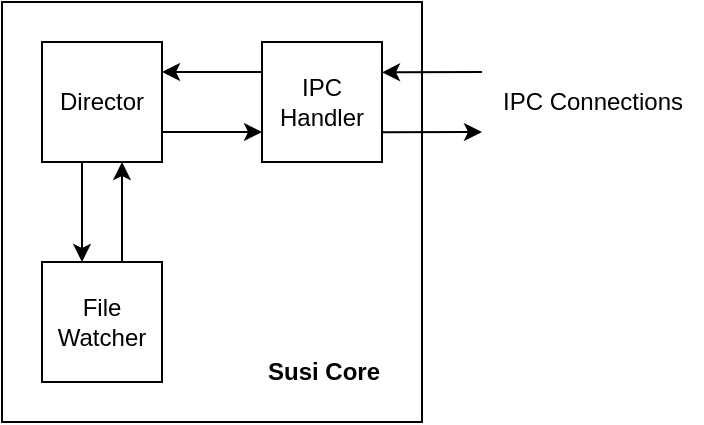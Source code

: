 <mxfile version="24.0.4" type="device">
  <diagram name="Page-1" id="TOHCNXvHcT2LT87kQPW1">
    <mxGraphModel dx="607" dy="396" grid="1" gridSize="10" guides="1" tooltips="1" connect="1" arrows="1" fold="1" page="1" pageScale="1" pageWidth="850" pageHeight="1100" math="0" shadow="0">
      <root>
        <mxCell id="0" />
        <mxCell id="1" parent="0" />
        <mxCell id="DrANuQYDPfBoonbdJ91k-8" value="" style="rounded=0;whiteSpace=wrap;html=1;" parent="1" vertex="1">
          <mxGeometry x="20" y="20" width="210" height="210" as="geometry" />
        </mxCell>
        <mxCell id="DrANuQYDPfBoonbdJ91k-1" value="Director" style="rounded=0;whiteSpace=wrap;html=1;" parent="1" vertex="1">
          <mxGeometry x="40" y="40" width="60" height="60" as="geometry" />
        </mxCell>
        <mxCell id="DrANuQYDPfBoonbdJ91k-2" value="IPC Handler" style="rounded=0;whiteSpace=wrap;html=1;" parent="1" vertex="1">
          <mxGeometry x="150" y="40" width="60" height="60" as="geometry" />
        </mxCell>
        <mxCell id="DrANuQYDPfBoonbdJ91k-3" value="File Watcher" style="rounded=0;whiteSpace=wrap;html=1;" parent="1" vertex="1">
          <mxGeometry x="40" y="150" width="60" height="60" as="geometry" />
        </mxCell>
        <mxCell id="DrANuQYDPfBoonbdJ91k-4" value="" style="endArrow=classic;html=1;rounded=0;exitX=1;exitY=0.25;exitDx=0;exitDy=0;entryX=0;entryY=0.25;entryDx=0;entryDy=0;" parent="1" edge="1">
          <mxGeometry width="50" height="50" relative="1" as="geometry">
            <mxPoint x="100.0" y="85.0" as="sourcePoint" />
            <mxPoint x="150.0" y="85.0" as="targetPoint" />
          </mxGeometry>
        </mxCell>
        <mxCell id="DrANuQYDPfBoonbdJ91k-5" value="" style="endArrow=classic;html=1;rounded=0;entryX=1;entryY=0.75;entryDx=0;entryDy=0;exitX=0;exitY=0.75;exitDx=0;exitDy=0;" parent="1" edge="1">
          <mxGeometry width="50" height="50" relative="1" as="geometry">
            <mxPoint x="150" y="55" as="sourcePoint" />
            <mxPoint x="100" y="55" as="targetPoint" />
          </mxGeometry>
        </mxCell>
        <mxCell id="DrANuQYDPfBoonbdJ91k-6" value="" style="endArrow=classic;html=1;rounded=0;exitX=0.75;exitY=1;exitDx=0;exitDy=0;entryX=0.75;entryY=0;entryDx=0;entryDy=0;" parent="1" edge="1">
          <mxGeometry width="50" height="50" relative="1" as="geometry">
            <mxPoint x="60" y="100" as="sourcePoint" />
            <mxPoint x="60" y="150" as="targetPoint" />
          </mxGeometry>
        </mxCell>
        <mxCell id="DrANuQYDPfBoonbdJ91k-7" value="" style="endArrow=classic;html=1;rounded=0;exitX=0.25;exitY=0;exitDx=0;exitDy=0;entryX=0.25;entryY=1;entryDx=0;entryDy=0;" parent="1" edge="1">
          <mxGeometry width="50" height="50" relative="1" as="geometry">
            <mxPoint x="80" y="150" as="sourcePoint" />
            <mxPoint x="80" y="100" as="targetPoint" />
          </mxGeometry>
        </mxCell>
        <mxCell id="DrANuQYDPfBoonbdJ91k-9" value="Susi Core" style="text;html=1;align=right;verticalAlign=middle;resizable=0;points=[];autosize=1;strokeColor=none;fillColor=none;fontStyle=1" parent="1" vertex="1">
          <mxGeometry x="130" y="190" width="80" height="30" as="geometry" />
        </mxCell>
        <mxCell id="DrANuQYDPfBoonbdJ91k-10" value="" style="endArrow=classic;html=1;rounded=0;exitX=1;exitY=0.25;exitDx=0;exitDy=0;entryX=0;entryY=0.25;entryDx=0;entryDy=0;" parent="1" edge="1">
          <mxGeometry width="50" height="50" relative="1" as="geometry">
            <mxPoint x="210" y="85.14" as="sourcePoint" />
            <mxPoint x="260" y="85" as="targetPoint" />
          </mxGeometry>
        </mxCell>
        <mxCell id="DrANuQYDPfBoonbdJ91k-11" value="" style="endArrow=classic;html=1;rounded=0;entryX=1;entryY=0.75;entryDx=0;entryDy=0;exitX=0;exitY=0.75;exitDx=0;exitDy=0;" parent="1" edge="1">
          <mxGeometry width="50" height="50" relative="1" as="geometry">
            <mxPoint x="260" y="55" as="sourcePoint" />
            <mxPoint x="210" y="55.14" as="targetPoint" />
          </mxGeometry>
        </mxCell>
        <mxCell id="DrANuQYDPfBoonbdJ91k-12" value="IPC Connections" style="text;html=1;align=center;verticalAlign=middle;resizable=0;points=[];autosize=1;strokeColor=none;fillColor=none;" parent="1" vertex="1">
          <mxGeometry x="260" y="55" width="110" height="30" as="geometry" />
        </mxCell>
      </root>
    </mxGraphModel>
  </diagram>
</mxfile>
